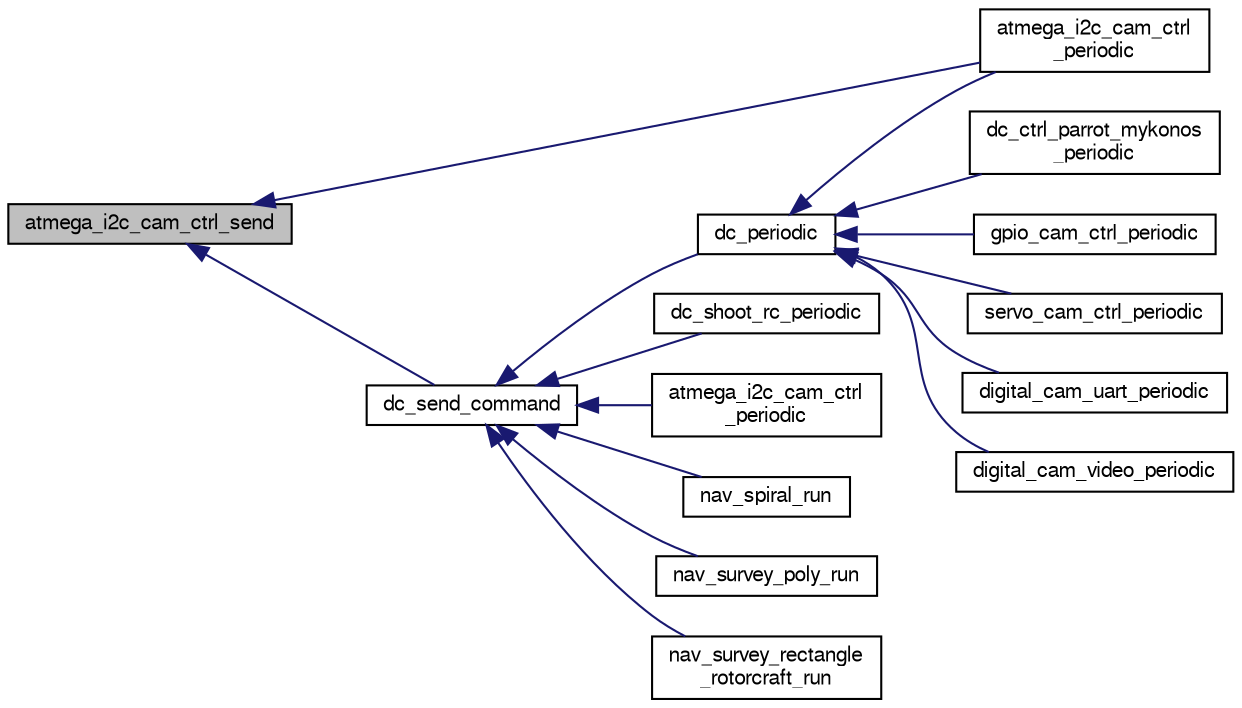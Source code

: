 digraph "atmega_i2c_cam_ctrl_send"
{
  edge [fontname="FreeSans",fontsize="10",labelfontname="FreeSans",labelfontsize="10"];
  node [fontname="FreeSans",fontsize="10",shape=record];
  rankdir="LR";
  Node1 [label="atmega_i2c_cam_ctrl_send",height=0.2,width=0.4,color="black", fillcolor="grey75", style="filled", fontcolor="black"];
  Node1 -> Node2 [dir="back",color="midnightblue",fontsize="10",style="solid",fontname="FreeSans"];
  Node2 [label="atmega_i2c_cam_ctrl\l_periodic",height=0.2,width=0.4,color="black", fillcolor="white", style="filled",URL="$atmega__i2c__cam__ctrl_8h.html#aeb25c30f109ccd0c3046715e4f3df6b5"];
  Node1 -> Node3 [dir="back",color="midnightblue",fontsize="10",style="solid",fontname="FreeSans"];
  Node3 [label="dc_send_command",height=0.2,width=0.4,color="black", fillcolor="white", style="filled",URL="$dc_8h.html#a833f16388be36136f5d7d173200d5e95",tooltip="Send Command To Camera. "];
  Node3 -> Node4 [dir="back",color="midnightblue",fontsize="10",style="solid",fontname="FreeSans"];
  Node4 [label="dc_periodic",height=0.2,width=0.4,color="black", fillcolor="white", style="filled",URL="$dc_8h.html#a2a976ddc273dfdd99eb8638c364e9305",tooltip="periodic function "];
  Node4 -> Node2 [dir="back",color="midnightblue",fontsize="10",style="solid",fontname="FreeSans"];
  Node4 -> Node5 [dir="back",color="midnightblue",fontsize="10",style="solid",fontname="FreeSans"];
  Node5 [label="dc_ctrl_parrot_mykonos\l_periodic",height=0.2,width=0.4,color="black", fillcolor="white", style="filled",URL="$dc__ctrl__parrot__mykonos_8h.html#ae52444c010f1799ff182538c5c059355"];
  Node4 -> Node6 [dir="back",color="midnightblue",fontsize="10",style="solid",fontname="FreeSans"];
  Node6 [label="gpio_cam_ctrl_periodic",height=0.2,width=0.4,color="black", fillcolor="white", style="filled",URL="$gpio__cam__ctrl_8h.html#a9ea235d04c38558097d37bc2dacdef1e",tooltip="Periodic. "];
  Node4 -> Node7 [dir="back",color="midnightblue",fontsize="10",style="solid",fontname="FreeSans"];
  Node7 [label="servo_cam_ctrl_periodic",height=0.2,width=0.4,color="black", fillcolor="white", style="filled",URL="$servo__cam__ctrl_8h.html#a8fb28d260287fc333f4d1e110a68db27"];
  Node4 -> Node8 [dir="back",color="midnightblue",fontsize="10",style="solid",fontname="FreeSans"];
  Node8 [label="digital_cam_uart_periodic",height=0.2,width=0.4,color="black", fillcolor="white", style="filled",URL="$uart__cam__ctrl_8h.html#aaf39174521b99262b40497c50520150b"];
  Node4 -> Node9 [dir="back",color="midnightblue",fontsize="10",style="solid",fontname="FreeSans"];
  Node9 [label="digital_cam_video_periodic",height=0.2,width=0.4,color="black", fillcolor="white", style="filled",URL="$video__cam__ctrl_8h.html#a310b6b4208930b49883ed0abccce0e87"];
  Node3 -> Node10 [dir="back",color="midnightblue",fontsize="10",style="solid",fontname="FreeSans"];
  Node10 [label="dc_shoot_rc_periodic",height=0.2,width=0.4,color="black", fillcolor="white", style="filled",URL="$dc__shoot__rc_8h.html#a07c50c1495b2a608715da52b87501ff2",tooltip="periodic 4Hz function "];
  Node3 -> Node11 [dir="back",color="midnightblue",fontsize="10",style="solid",fontname="FreeSans"];
  Node11 [label="atmega_i2c_cam_ctrl\l_periodic",height=0.2,width=0.4,color="black", fillcolor="white", style="filled",URL="$sim__i2c__cam__ctrl_8c.html#aeb25c30f109ccd0c3046715e4f3df6b5"];
  Node3 -> Node12 [dir="back",color="midnightblue",fontsize="10",style="solid",fontname="FreeSans"];
  Node12 [label="nav_spiral_run",height=0.2,width=0.4,color="black", fillcolor="white", style="filled",URL="$nav__spiral_8h.html#a816049b35ed5cc3424ab34f7e5ddf18a"];
  Node3 -> Node13 [dir="back",color="midnightblue",fontsize="10",style="solid",fontname="FreeSans"];
  Node13 [label="nav_survey_poly_run",height=0.2,width=0.4,color="black", fillcolor="white", style="filled",URL="$nav__survey__poly__rotorcraft_8h.html#a3e94ba3055026d18e3acc3027bf25cd9",tooltip="Run polygon survey. "];
  Node3 -> Node14 [dir="back",color="midnightblue",fontsize="10",style="solid",fontname="FreeSans"];
  Node14 [label="nav_survey_rectangle\l_rotorcraft_run",height=0.2,width=0.4,color="black", fillcolor="white", style="filled",URL="$nav__survey__rectangle__rotorcraft_8h.html#a8173c6411f3da20648716f4377a92cca"];
}
